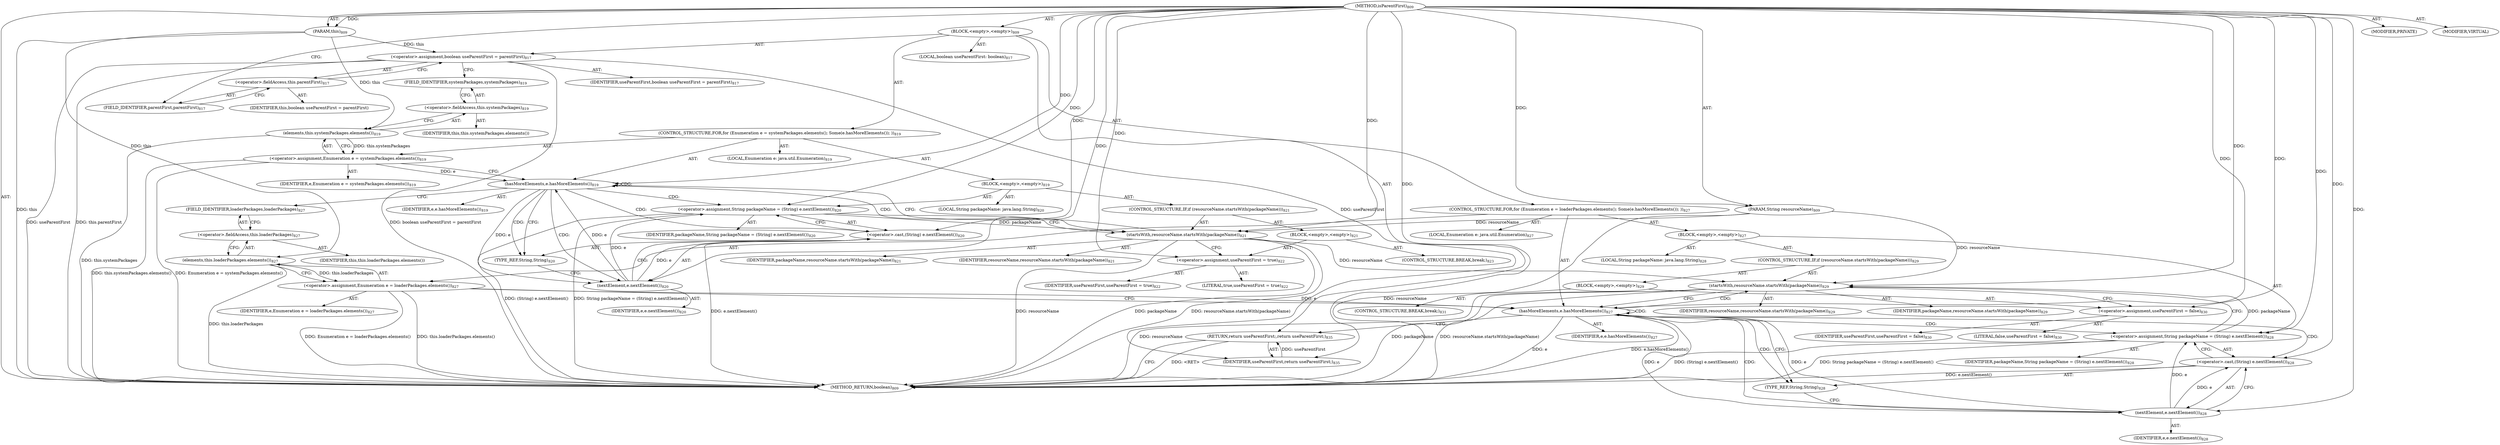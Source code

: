 digraph "isParentFirst" {  
"111669149725" [label = <(METHOD,isParentFirst)<SUB>809</SUB>> ]
"115964117062" [label = <(PARAM,this)<SUB>809</SUB>> ]
"115964117063" [label = <(PARAM,String resourceName)<SUB>809</SUB>> ]
"25769803856" [label = <(BLOCK,&lt;empty&gt;,&lt;empty&gt;)<SUB>809</SUB>> ]
"94489280538" [label = <(LOCAL,boolean useParentFirst: boolean)<SUB>817</SUB>> ]
"30064771432" [label = <(&lt;operator&gt;.assignment,boolean useParentFirst = parentFirst)<SUB>817</SUB>> ]
"68719477059" [label = <(IDENTIFIER,useParentFirst,boolean useParentFirst = parentFirst)<SUB>817</SUB>> ]
"30064771433" [label = <(&lt;operator&gt;.fieldAccess,this.parentFirst)<SUB>817</SUB>> ]
"68719477060" [label = <(IDENTIFIER,this,boolean useParentFirst = parentFirst)> ]
"55834574942" [label = <(FIELD_IDENTIFIER,parentFirst,parentFirst)<SUB>817</SUB>> ]
"47244640303" [label = <(CONTROL_STRUCTURE,FOR,for (Enumeration e = systemPackages.elements(); Some(e.hasMoreElements()); ))<SUB>819</SUB>> ]
"94489280539" [label = <(LOCAL,Enumeration e: java.util.Enumeration)<SUB>819</SUB>> ]
"30064771434" [label = <(&lt;operator&gt;.assignment,Enumeration e = systemPackages.elements())<SUB>819</SUB>> ]
"68719477061" [label = <(IDENTIFIER,e,Enumeration e = systemPackages.elements())<SUB>819</SUB>> ]
"30064771435" [label = <(elements,this.systemPackages.elements())<SUB>819</SUB>> ]
"30064771436" [label = <(&lt;operator&gt;.fieldAccess,this.systemPackages)<SUB>819</SUB>> ]
"68719477062" [label = <(IDENTIFIER,this,this.systemPackages.elements())> ]
"55834574943" [label = <(FIELD_IDENTIFIER,systemPackages,systemPackages)<SUB>819</SUB>> ]
"30064771437" [label = <(hasMoreElements,e.hasMoreElements())<SUB>819</SUB>> ]
"68719477063" [label = <(IDENTIFIER,e,e.hasMoreElements())<SUB>819</SUB>> ]
"25769803857" [label = <(BLOCK,&lt;empty&gt;,&lt;empty&gt;)<SUB>819</SUB>> ]
"94489280540" [label = <(LOCAL,String packageName: java.lang.String)<SUB>820</SUB>> ]
"30064771438" [label = <(&lt;operator&gt;.assignment,String packageName = (String) e.nextElement())<SUB>820</SUB>> ]
"68719477064" [label = <(IDENTIFIER,packageName,String packageName = (String) e.nextElement())<SUB>820</SUB>> ]
"30064771439" [label = <(&lt;operator&gt;.cast,(String) e.nextElement())<SUB>820</SUB>> ]
"180388626437" [label = <(TYPE_REF,String,String)<SUB>820</SUB>> ]
"30064771440" [label = <(nextElement,e.nextElement())<SUB>820</SUB>> ]
"68719477065" [label = <(IDENTIFIER,e,e.nextElement())<SUB>820</SUB>> ]
"47244640304" [label = <(CONTROL_STRUCTURE,IF,if (resourceName.startsWith(packageName)))<SUB>821</SUB>> ]
"30064771441" [label = <(startsWith,resourceName.startsWith(packageName))<SUB>821</SUB>> ]
"68719477066" [label = <(IDENTIFIER,resourceName,resourceName.startsWith(packageName))<SUB>821</SUB>> ]
"68719477067" [label = <(IDENTIFIER,packageName,resourceName.startsWith(packageName))<SUB>821</SUB>> ]
"25769803858" [label = <(BLOCK,&lt;empty&gt;,&lt;empty&gt;)<SUB>821</SUB>> ]
"30064771442" [label = <(&lt;operator&gt;.assignment,useParentFirst = true)<SUB>822</SUB>> ]
"68719477068" [label = <(IDENTIFIER,useParentFirst,useParentFirst = true)<SUB>822</SUB>> ]
"90194313298" [label = <(LITERAL,true,useParentFirst = true)<SUB>822</SUB>> ]
"47244640305" [label = <(CONTROL_STRUCTURE,BREAK,break;)<SUB>823</SUB>> ]
"47244640306" [label = <(CONTROL_STRUCTURE,FOR,for (Enumeration e = loaderPackages.elements(); Some(e.hasMoreElements()); ))<SUB>827</SUB>> ]
"94489280541" [label = <(LOCAL,Enumeration e: java.util.Enumeration)<SUB>827</SUB>> ]
"30064771443" [label = <(&lt;operator&gt;.assignment,Enumeration e = loaderPackages.elements())<SUB>827</SUB>> ]
"68719477069" [label = <(IDENTIFIER,e,Enumeration e = loaderPackages.elements())<SUB>827</SUB>> ]
"30064771444" [label = <(elements,this.loaderPackages.elements())<SUB>827</SUB>> ]
"30064771445" [label = <(&lt;operator&gt;.fieldAccess,this.loaderPackages)<SUB>827</SUB>> ]
"68719477070" [label = <(IDENTIFIER,this,this.loaderPackages.elements())> ]
"55834574944" [label = <(FIELD_IDENTIFIER,loaderPackages,loaderPackages)<SUB>827</SUB>> ]
"30064771446" [label = <(hasMoreElements,e.hasMoreElements())<SUB>827</SUB>> ]
"68719477071" [label = <(IDENTIFIER,e,e.hasMoreElements())<SUB>827</SUB>> ]
"25769803859" [label = <(BLOCK,&lt;empty&gt;,&lt;empty&gt;)<SUB>827</SUB>> ]
"94489280542" [label = <(LOCAL,String packageName: java.lang.String)<SUB>828</SUB>> ]
"30064771447" [label = <(&lt;operator&gt;.assignment,String packageName = (String) e.nextElement())<SUB>828</SUB>> ]
"68719477072" [label = <(IDENTIFIER,packageName,String packageName = (String) e.nextElement())<SUB>828</SUB>> ]
"30064771448" [label = <(&lt;operator&gt;.cast,(String) e.nextElement())<SUB>828</SUB>> ]
"180388626438" [label = <(TYPE_REF,String,String)<SUB>828</SUB>> ]
"30064771449" [label = <(nextElement,e.nextElement())<SUB>828</SUB>> ]
"68719477073" [label = <(IDENTIFIER,e,e.nextElement())<SUB>828</SUB>> ]
"47244640307" [label = <(CONTROL_STRUCTURE,IF,if (resourceName.startsWith(packageName)))<SUB>829</SUB>> ]
"30064771450" [label = <(startsWith,resourceName.startsWith(packageName))<SUB>829</SUB>> ]
"68719477074" [label = <(IDENTIFIER,resourceName,resourceName.startsWith(packageName))<SUB>829</SUB>> ]
"68719477075" [label = <(IDENTIFIER,packageName,resourceName.startsWith(packageName))<SUB>829</SUB>> ]
"25769803860" [label = <(BLOCK,&lt;empty&gt;,&lt;empty&gt;)<SUB>829</SUB>> ]
"30064771451" [label = <(&lt;operator&gt;.assignment,useParentFirst = false)<SUB>830</SUB>> ]
"68719477076" [label = <(IDENTIFIER,useParentFirst,useParentFirst = false)<SUB>830</SUB>> ]
"90194313299" [label = <(LITERAL,false,useParentFirst = false)<SUB>830</SUB>> ]
"47244640308" [label = <(CONTROL_STRUCTURE,BREAK,break;)<SUB>831</SUB>> ]
"146028888077" [label = <(RETURN,return useParentFirst;,return useParentFirst;)<SUB>835</SUB>> ]
"68719477077" [label = <(IDENTIFIER,useParentFirst,return useParentFirst;)<SUB>835</SUB>> ]
"133143986255" [label = <(MODIFIER,PRIVATE)> ]
"133143986256" [label = <(MODIFIER,VIRTUAL)> ]
"128849018909" [label = <(METHOD_RETURN,boolean)<SUB>809</SUB>> ]
  "111669149725" -> "115964117062"  [ label = "AST: "] 
  "111669149725" -> "115964117063"  [ label = "AST: "] 
  "111669149725" -> "25769803856"  [ label = "AST: "] 
  "111669149725" -> "133143986255"  [ label = "AST: "] 
  "111669149725" -> "133143986256"  [ label = "AST: "] 
  "111669149725" -> "128849018909"  [ label = "AST: "] 
  "25769803856" -> "94489280538"  [ label = "AST: "] 
  "25769803856" -> "30064771432"  [ label = "AST: "] 
  "25769803856" -> "47244640303"  [ label = "AST: "] 
  "25769803856" -> "47244640306"  [ label = "AST: "] 
  "25769803856" -> "146028888077"  [ label = "AST: "] 
  "30064771432" -> "68719477059"  [ label = "AST: "] 
  "30064771432" -> "30064771433"  [ label = "AST: "] 
  "30064771433" -> "68719477060"  [ label = "AST: "] 
  "30064771433" -> "55834574942"  [ label = "AST: "] 
  "47244640303" -> "94489280539"  [ label = "AST: "] 
  "47244640303" -> "30064771434"  [ label = "AST: "] 
  "47244640303" -> "30064771437"  [ label = "AST: "] 
  "47244640303" -> "25769803857"  [ label = "AST: "] 
  "30064771434" -> "68719477061"  [ label = "AST: "] 
  "30064771434" -> "30064771435"  [ label = "AST: "] 
  "30064771435" -> "30064771436"  [ label = "AST: "] 
  "30064771436" -> "68719477062"  [ label = "AST: "] 
  "30064771436" -> "55834574943"  [ label = "AST: "] 
  "30064771437" -> "68719477063"  [ label = "AST: "] 
  "25769803857" -> "94489280540"  [ label = "AST: "] 
  "25769803857" -> "30064771438"  [ label = "AST: "] 
  "25769803857" -> "47244640304"  [ label = "AST: "] 
  "30064771438" -> "68719477064"  [ label = "AST: "] 
  "30064771438" -> "30064771439"  [ label = "AST: "] 
  "30064771439" -> "180388626437"  [ label = "AST: "] 
  "30064771439" -> "30064771440"  [ label = "AST: "] 
  "30064771440" -> "68719477065"  [ label = "AST: "] 
  "47244640304" -> "30064771441"  [ label = "AST: "] 
  "47244640304" -> "25769803858"  [ label = "AST: "] 
  "30064771441" -> "68719477066"  [ label = "AST: "] 
  "30064771441" -> "68719477067"  [ label = "AST: "] 
  "25769803858" -> "30064771442"  [ label = "AST: "] 
  "25769803858" -> "47244640305"  [ label = "AST: "] 
  "30064771442" -> "68719477068"  [ label = "AST: "] 
  "30064771442" -> "90194313298"  [ label = "AST: "] 
  "47244640306" -> "94489280541"  [ label = "AST: "] 
  "47244640306" -> "30064771443"  [ label = "AST: "] 
  "47244640306" -> "30064771446"  [ label = "AST: "] 
  "47244640306" -> "25769803859"  [ label = "AST: "] 
  "30064771443" -> "68719477069"  [ label = "AST: "] 
  "30064771443" -> "30064771444"  [ label = "AST: "] 
  "30064771444" -> "30064771445"  [ label = "AST: "] 
  "30064771445" -> "68719477070"  [ label = "AST: "] 
  "30064771445" -> "55834574944"  [ label = "AST: "] 
  "30064771446" -> "68719477071"  [ label = "AST: "] 
  "25769803859" -> "94489280542"  [ label = "AST: "] 
  "25769803859" -> "30064771447"  [ label = "AST: "] 
  "25769803859" -> "47244640307"  [ label = "AST: "] 
  "30064771447" -> "68719477072"  [ label = "AST: "] 
  "30064771447" -> "30064771448"  [ label = "AST: "] 
  "30064771448" -> "180388626438"  [ label = "AST: "] 
  "30064771448" -> "30064771449"  [ label = "AST: "] 
  "30064771449" -> "68719477073"  [ label = "AST: "] 
  "47244640307" -> "30064771450"  [ label = "AST: "] 
  "47244640307" -> "25769803860"  [ label = "AST: "] 
  "30064771450" -> "68719477074"  [ label = "AST: "] 
  "30064771450" -> "68719477075"  [ label = "AST: "] 
  "25769803860" -> "30064771451"  [ label = "AST: "] 
  "25769803860" -> "47244640308"  [ label = "AST: "] 
  "30064771451" -> "68719477076"  [ label = "AST: "] 
  "30064771451" -> "90194313299"  [ label = "AST: "] 
  "146028888077" -> "68719477077"  [ label = "AST: "] 
  "30064771432" -> "55834574943"  [ label = "CFG: "] 
  "146028888077" -> "128849018909"  [ label = "CFG: "] 
  "30064771433" -> "30064771432"  [ label = "CFG: "] 
  "30064771434" -> "30064771437"  [ label = "CFG: "] 
  "30064771437" -> "180388626437"  [ label = "CFG: "] 
  "30064771437" -> "55834574944"  [ label = "CFG: "] 
  "30064771443" -> "30064771446"  [ label = "CFG: "] 
  "30064771446" -> "180388626438"  [ label = "CFG: "] 
  "30064771446" -> "146028888077"  [ label = "CFG: "] 
  "55834574942" -> "30064771433"  [ label = "CFG: "] 
  "30064771435" -> "30064771434"  [ label = "CFG: "] 
  "30064771438" -> "30064771441"  [ label = "CFG: "] 
  "30064771444" -> "30064771443"  [ label = "CFG: "] 
  "30064771447" -> "30064771450"  [ label = "CFG: "] 
  "30064771436" -> "30064771435"  [ label = "CFG: "] 
  "30064771439" -> "30064771438"  [ label = "CFG: "] 
  "30064771441" -> "30064771437"  [ label = "CFG: "] 
  "30064771441" -> "30064771442"  [ label = "CFG: "] 
  "30064771445" -> "30064771444"  [ label = "CFG: "] 
  "30064771448" -> "30064771447"  [ label = "CFG: "] 
  "30064771450" -> "30064771446"  [ label = "CFG: "] 
  "30064771450" -> "30064771451"  [ label = "CFG: "] 
  "55834574943" -> "30064771436"  [ label = "CFG: "] 
  "180388626437" -> "30064771440"  [ label = "CFG: "] 
  "30064771440" -> "30064771439"  [ label = "CFG: "] 
  "55834574944" -> "30064771445"  [ label = "CFG: "] 
  "180388626438" -> "30064771449"  [ label = "CFG: "] 
  "30064771449" -> "30064771448"  [ label = "CFG: "] 
  "111669149725" -> "55834574942"  [ label = "CFG: "] 
  "146028888077" -> "128849018909"  [ label = "DDG: &lt;RET&gt;"] 
  "115964117062" -> "128849018909"  [ label = "DDG: this"] 
  "115964117063" -> "128849018909"  [ label = "DDG: resourceName"] 
  "30064771432" -> "128849018909"  [ label = "DDG: useParentFirst"] 
  "30064771432" -> "128849018909"  [ label = "DDG: this.parentFirst"] 
  "30064771432" -> "128849018909"  [ label = "DDG: boolean useParentFirst = parentFirst"] 
  "30064771435" -> "128849018909"  [ label = "DDG: this.systemPackages"] 
  "30064771434" -> "128849018909"  [ label = "DDG: this.systemPackages.elements()"] 
  "30064771434" -> "128849018909"  [ label = "DDG: Enumeration e = systemPackages.elements()"] 
  "30064771444" -> "128849018909"  [ label = "DDG: this.loaderPackages"] 
  "30064771443" -> "128849018909"  [ label = "DDG: this.loaderPackages.elements()"] 
  "30064771443" -> "128849018909"  [ label = "DDG: Enumeration e = loaderPackages.elements()"] 
  "30064771446" -> "128849018909"  [ label = "DDG: e"] 
  "30064771446" -> "128849018909"  [ label = "DDG: e.hasMoreElements()"] 
  "30064771448" -> "128849018909"  [ label = "DDG: e.nextElement()"] 
  "30064771447" -> "128849018909"  [ label = "DDG: (String) e.nextElement()"] 
  "30064771447" -> "128849018909"  [ label = "DDG: String packageName = (String) e.nextElement()"] 
  "30064771450" -> "128849018909"  [ label = "DDG: resourceName"] 
  "30064771450" -> "128849018909"  [ label = "DDG: packageName"] 
  "30064771450" -> "128849018909"  [ label = "DDG: resourceName.startsWith(packageName)"] 
  "30064771439" -> "128849018909"  [ label = "DDG: e.nextElement()"] 
  "30064771438" -> "128849018909"  [ label = "DDG: (String) e.nextElement()"] 
  "30064771438" -> "128849018909"  [ label = "DDG: String packageName = (String) e.nextElement()"] 
  "30064771441" -> "128849018909"  [ label = "DDG: resourceName"] 
  "30064771441" -> "128849018909"  [ label = "DDG: packageName"] 
  "30064771441" -> "128849018909"  [ label = "DDG: resourceName.startsWith(packageName)"] 
  "111669149725" -> "115964117062"  [ label = "DDG: "] 
  "111669149725" -> "115964117063"  [ label = "DDG: "] 
  "115964117062" -> "30064771432"  [ label = "DDG: this"] 
  "68719477077" -> "146028888077"  [ label = "DDG: useParentFirst"] 
  "30064771435" -> "30064771434"  [ label = "DDG: this.systemPackages"] 
  "30064771444" -> "30064771443"  [ label = "DDG: this.loaderPackages"] 
  "30064771432" -> "68719477077"  [ label = "DDG: useParentFirst"] 
  "111669149725" -> "68719477077"  [ label = "DDG: "] 
  "30064771434" -> "30064771437"  [ label = "DDG: e"] 
  "30064771440" -> "30064771437"  [ label = "DDG: e"] 
  "111669149725" -> "30064771437"  [ label = "DDG: "] 
  "111669149725" -> "30064771438"  [ label = "DDG: "] 
  "30064771440" -> "30064771438"  [ label = "DDG: e"] 
  "30064771443" -> "30064771446"  [ label = "DDG: e"] 
  "30064771449" -> "30064771446"  [ label = "DDG: e"] 
  "111669149725" -> "30064771446"  [ label = "DDG: "] 
  "111669149725" -> "30064771447"  [ label = "DDG: "] 
  "30064771449" -> "30064771447"  [ label = "DDG: e"] 
  "115964117062" -> "30064771435"  [ label = "DDG: this"] 
  "115964117062" -> "30064771444"  [ label = "DDG: this"] 
  "111669149725" -> "30064771439"  [ label = "DDG: "] 
  "30064771440" -> "30064771439"  [ label = "DDG: e"] 
  "115964117063" -> "30064771441"  [ label = "DDG: resourceName"] 
  "111669149725" -> "30064771441"  [ label = "DDG: "] 
  "30064771438" -> "30064771441"  [ label = "DDG: packageName"] 
  "111669149725" -> "30064771442"  [ label = "DDG: "] 
  "111669149725" -> "30064771448"  [ label = "DDG: "] 
  "30064771449" -> "30064771448"  [ label = "DDG: e"] 
  "115964117063" -> "30064771450"  [ label = "DDG: resourceName"] 
  "30064771441" -> "30064771450"  [ label = "DDG: resourceName"] 
  "111669149725" -> "30064771450"  [ label = "DDG: "] 
  "30064771447" -> "30064771450"  [ label = "DDG: packageName"] 
  "111669149725" -> "30064771451"  [ label = "DDG: "] 
  "30064771437" -> "30064771440"  [ label = "DDG: e"] 
  "111669149725" -> "30064771440"  [ label = "DDG: "] 
  "30064771446" -> "30064771449"  [ label = "DDG: e"] 
  "111669149725" -> "30064771449"  [ label = "DDG: "] 
  "30064771437" -> "30064771441"  [ label = "CDG: "] 
  "30064771437" -> "30064771440"  [ label = "CDG: "] 
  "30064771437" -> "30064771439"  [ label = "CDG: "] 
  "30064771437" -> "30064771438"  [ label = "CDG: "] 
  "30064771437" -> "30064771437"  [ label = "CDG: "] 
  "30064771437" -> "180388626437"  [ label = "CDG: "] 
  "30064771446" -> "30064771450"  [ label = "CDG: "] 
  "30064771446" -> "30064771449"  [ label = "CDG: "] 
  "30064771446" -> "30064771448"  [ label = "CDG: "] 
  "30064771446" -> "30064771447"  [ label = "CDG: "] 
  "30064771446" -> "30064771446"  [ label = "CDG: "] 
  "30064771446" -> "180388626438"  [ label = "CDG: "] 
}
